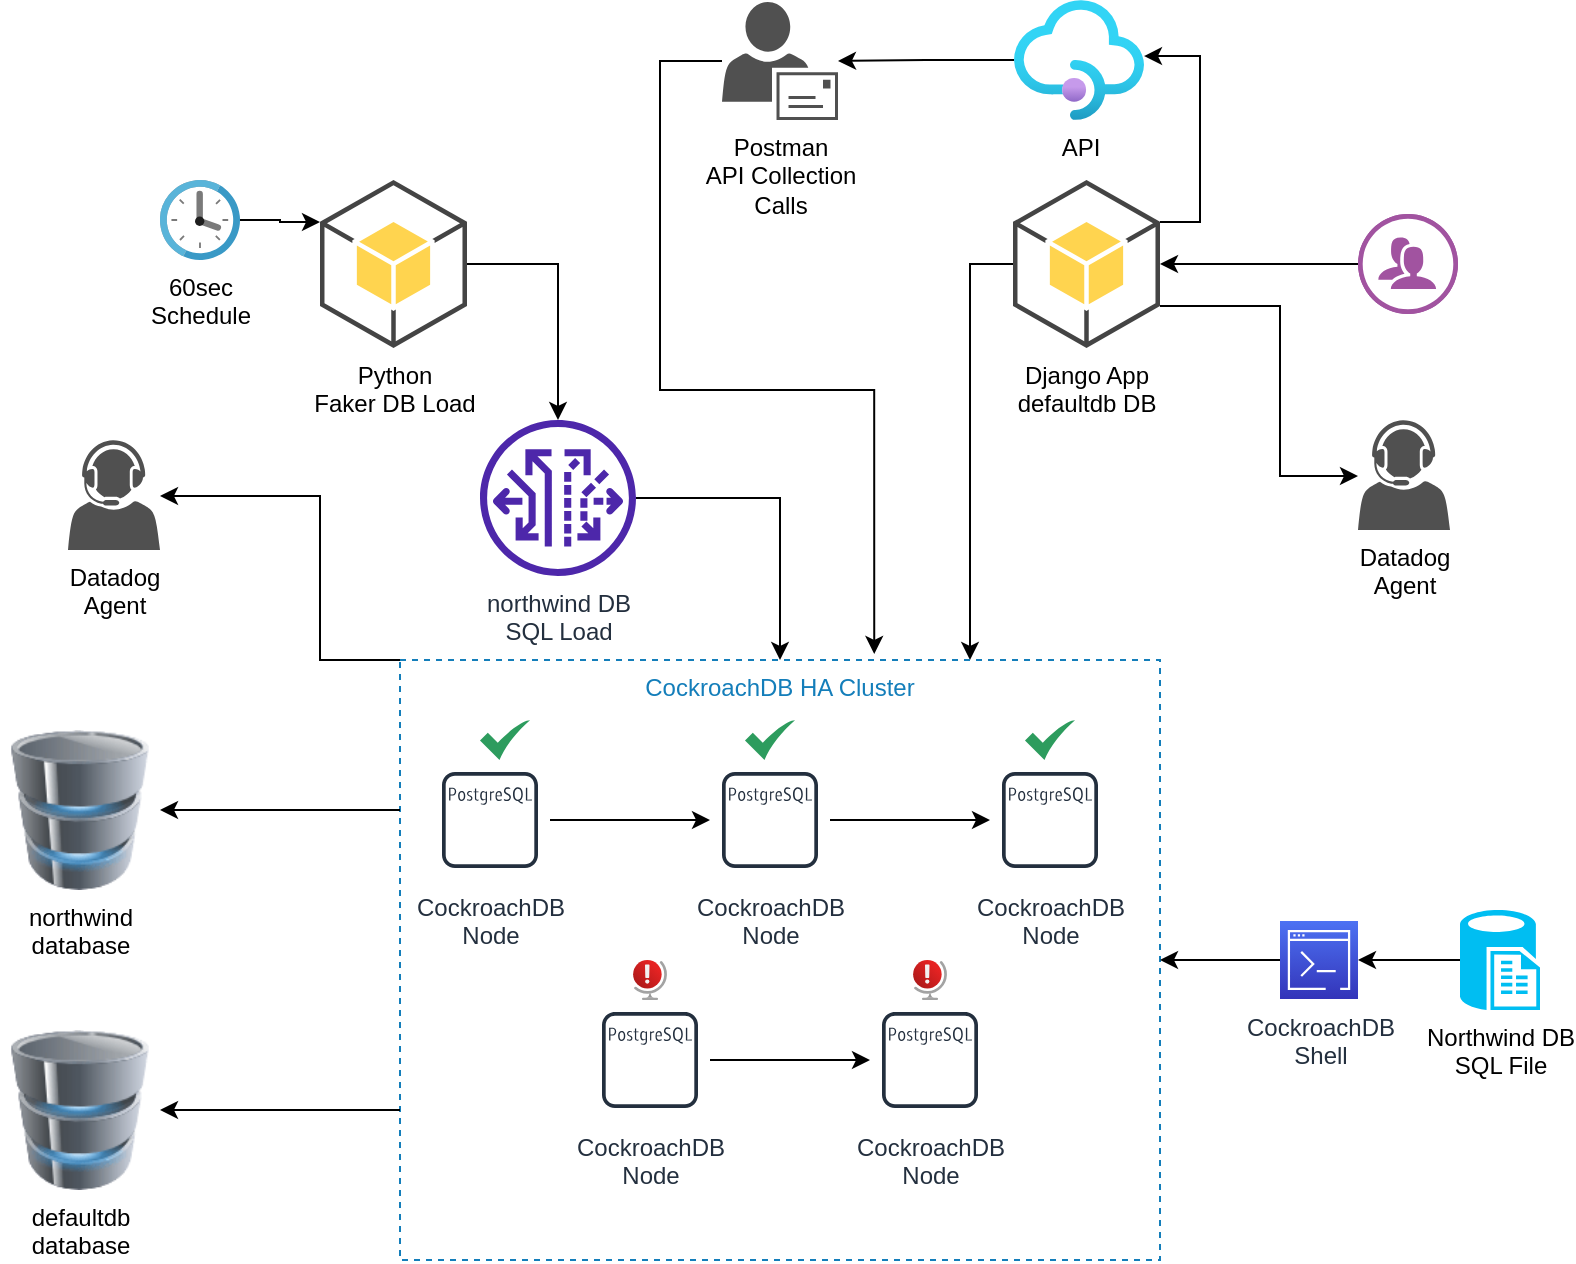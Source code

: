 <mxfile version="16.4.0" type="device"><diagram id="u_MKLi_lzwASH4WHQHvS" name="Page-1"><mxGraphModel dx="1186" dy="672" grid="1" gridSize="10" guides="1" tooltips="1" connect="1" arrows="1" fold="1" page="1" pageScale="1" pageWidth="850" pageHeight="1100" math="0" shadow="0"><root><mxCell id="0"/><mxCell id="1" parent="0"/><mxCell id="8GlYOc3OXljavFnGW_ca-25" style="edgeStyle=orthogonalEdgeStyle;rounded=0;orthogonalLoop=1;jettySize=auto;html=1;" edge="1" parent="1" source="8GlYOc3OXljavFnGW_ca-1" target="8GlYOc3OXljavFnGW_ca-15"><mxGeometry relative="1" as="geometry"/></mxCell><mxCell id="8GlYOc3OXljavFnGW_ca-1" value="Python&lt;br&gt;Faker DB Load" style="outlineConnect=0;dashed=0;verticalLabelPosition=bottom;verticalAlign=top;align=center;html=1;shape=mxgraph.aws3.android;fillColor=#FFD44F;gradientColor=none;" vertex="1" parent="1"><mxGeometry x="210" y="130" width="73.5" height="84" as="geometry"/></mxCell><mxCell id="8GlYOc3OXljavFnGW_ca-35" style="edgeStyle=orthogonalEdgeStyle;rounded=0;orthogonalLoop=1;jettySize=auto;html=1;exitX=0;exitY=0.5;exitDx=0;exitDy=0;exitPerimeter=0;entryX=0.75;entryY=0;entryDx=0;entryDy=0;" edge="1" parent="1" source="8GlYOc3OXljavFnGW_ca-2" target="8GlYOc3OXljavFnGW_ca-16"><mxGeometry relative="1" as="geometry"/></mxCell><mxCell id="8GlYOc3OXljavFnGW_ca-39" style="edgeStyle=orthogonalEdgeStyle;rounded=0;orthogonalLoop=1;jettySize=auto;html=1;exitX=1;exitY=0.75;exitDx=0;exitDy=0;exitPerimeter=0;" edge="1" parent="1" source="8GlYOc3OXljavFnGW_ca-2" target="8GlYOc3OXljavFnGW_ca-38"><mxGeometry relative="1" as="geometry"><Array as="points"><mxPoint x="690" y="193"/><mxPoint x="690" y="278"/></Array></mxGeometry></mxCell><mxCell id="8GlYOc3OXljavFnGW_ca-43" style="edgeStyle=orthogonalEdgeStyle;rounded=0;orthogonalLoop=1;jettySize=auto;html=1;exitX=1;exitY=0.25;exitDx=0;exitDy=0;exitPerimeter=0;entryX=1;entryY=0.467;entryDx=0;entryDy=0;entryPerimeter=0;" edge="1" parent="1" source="8GlYOc3OXljavFnGW_ca-2" target="8GlYOc3OXljavFnGW_ca-42"><mxGeometry relative="1" as="geometry"/></mxCell><mxCell id="8GlYOc3OXljavFnGW_ca-2" value="Django App&lt;br&gt;defaultdb DB" style="outlineConnect=0;dashed=0;verticalLabelPosition=bottom;verticalAlign=top;align=center;html=1;shape=mxgraph.aws3.android;fillColor=#FFD44F;gradientColor=none;" vertex="1" parent="1"><mxGeometry x="556.5" y="130" width="73.5" height="84" as="geometry"/></mxCell><mxCell id="8GlYOc3OXljavFnGW_ca-34" style="edgeStyle=orthogonalEdgeStyle;rounded=0;orthogonalLoop=1;jettySize=auto;html=1;entryX=0.5;entryY=0;entryDx=0;entryDy=0;" edge="1" parent="1" source="8GlYOc3OXljavFnGW_ca-15" target="8GlYOc3OXljavFnGW_ca-16"><mxGeometry relative="1" as="geometry"><Array as="points"><mxPoint x="440" y="289"/></Array></mxGeometry></mxCell><mxCell id="8GlYOc3OXljavFnGW_ca-15" value="northwind DB&lt;br&gt;SQL Load" style="sketch=0;outlineConnect=0;fontColor=#232F3E;gradientColor=none;fillColor=#4D27AA;strokeColor=none;dashed=0;verticalLabelPosition=bottom;verticalAlign=top;align=center;html=1;fontSize=12;fontStyle=0;aspect=fixed;pointerEvents=1;shape=mxgraph.aws4.vpc_traffic_mirroring;" vertex="1" parent="1"><mxGeometry x="290" y="250" width="78" height="78" as="geometry"/></mxCell><mxCell id="8GlYOc3OXljavFnGW_ca-22" value="" style="group" vertex="1" connectable="0" parent="1"><mxGeometry x="250" y="370" width="380" height="300" as="geometry"/></mxCell><mxCell id="8GlYOc3OXljavFnGW_ca-5" value="CockroachDB&lt;br&gt;Node" style="sketch=0;outlineConnect=0;fontColor=#232F3E;gradientColor=none;strokeColor=#232F3E;fillColor=#ffffff;dashed=0;verticalLabelPosition=bottom;verticalAlign=top;align=center;html=1;fontSize=12;fontStyle=0;aspect=fixed;shape=mxgraph.aws4.resourceIcon;resIcon=mxgraph.aws4.postgresql_instance;" vertex="1" parent="8GlYOc3OXljavFnGW_ca-22"><mxGeometry x="15" y="50" width="60" height="60" as="geometry"/></mxCell><mxCell id="8GlYOc3OXljavFnGW_ca-6" value="CockroachDB&lt;br&gt;Node" style="sketch=0;outlineConnect=0;fontColor=#232F3E;gradientColor=none;strokeColor=#232F3E;fillColor=#ffffff;dashed=0;verticalLabelPosition=bottom;verticalAlign=top;align=center;html=1;fontSize=12;fontStyle=0;aspect=fixed;shape=mxgraph.aws4.resourceIcon;resIcon=mxgraph.aws4.postgresql_instance;" vertex="1" parent="8GlYOc3OXljavFnGW_ca-22"><mxGeometry x="155" y="50" width="60" height="60" as="geometry"/></mxCell><mxCell id="8GlYOc3OXljavFnGW_ca-7" value="" style="edgeStyle=orthogonalEdgeStyle;rounded=0;orthogonalLoop=1;jettySize=auto;html=1;" edge="1" parent="8GlYOc3OXljavFnGW_ca-22" source="8GlYOc3OXljavFnGW_ca-5" target="8GlYOc3OXljavFnGW_ca-6"><mxGeometry relative="1" as="geometry"/></mxCell><mxCell id="8GlYOc3OXljavFnGW_ca-8" value="CockroachDB&lt;br&gt;Node" style="sketch=0;outlineConnect=0;fontColor=#232F3E;gradientColor=none;strokeColor=#232F3E;fillColor=#ffffff;dashed=0;verticalLabelPosition=bottom;verticalAlign=top;align=center;html=1;fontSize=12;fontStyle=0;aspect=fixed;shape=mxgraph.aws4.resourceIcon;resIcon=mxgraph.aws4.postgresql_instance;" vertex="1" parent="8GlYOc3OXljavFnGW_ca-22"><mxGeometry x="295" y="50" width="60" height="60" as="geometry"/></mxCell><mxCell id="8GlYOc3OXljavFnGW_ca-9" value="" style="edgeStyle=orthogonalEdgeStyle;rounded=0;orthogonalLoop=1;jettySize=auto;html=1;" edge="1" parent="8GlYOc3OXljavFnGW_ca-22" source="8GlYOc3OXljavFnGW_ca-6" target="8GlYOc3OXljavFnGW_ca-8"><mxGeometry relative="1" as="geometry"/></mxCell><mxCell id="8GlYOc3OXljavFnGW_ca-11" value="CockroachDB&lt;br&gt;Node" style="sketch=0;outlineConnect=0;fontColor=#232F3E;gradientColor=none;strokeColor=#232F3E;fillColor=#ffffff;dashed=0;verticalLabelPosition=bottom;verticalAlign=top;align=center;html=1;fontSize=12;fontStyle=0;aspect=fixed;shape=mxgraph.aws4.resourceIcon;resIcon=mxgraph.aws4.postgresql_instance;" vertex="1" parent="8GlYOc3OXljavFnGW_ca-22"><mxGeometry x="95" y="170" width="60" height="60" as="geometry"/></mxCell><mxCell id="8GlYOc3OXljavFnGW_ca-13" value="CockroachDB&lt;br&gt;Node" style="sketch=0;outlineConnect=0;fontColor=#232F3E;gradientColor=none;strokeColor=#232F3E;fillColor=#ffffff;dashed=0;verticalLabelPosition=bottom;verticalAlign=top;align=center;html=1;fontSize=12;fontStyle=0;aspect=fixed;shape=mxgraph.aws4.resourceIcon;resIcon=mxgraph.aws4.postgresql_instance;" vertex="1" parent="8GlYOc3OXljavFnGW_ca-22"><mxGeometry x="235" y="170" width="60" height="60" as="geometry"/></mxCell><mxCell id="8GlYOc3OXljavFnGW_ca-10" value="" style="edgeStyle=orthogonalEdgeStyle;rounded=0;orthogonalLoop=1;jettySize=auto;html=1;" edge="1" parent="8GlYOc3OXljavFnGW_ca-22" source="8GlYOc3OXljavFnGW_ca-11" target="8GlYOc3OXljavFnGW_ca-13"><mxGeometry relative="1" as="geometry"/></mxCell><mxCell id="8GlYOc3OXljavFnGW_ca-16" value="CockroachDB HA Cluster" style="fillColor=none;strokeColor=#147EBA;dashed=1;verticalAlign=top;fontStyle=0;fontColor=#147EBA;" vertex="1" parent="8GlYOc3OXljavFnGW_ca-22"><mxGeometry width="380" height="300" as="geometry"/></mxCell><mxCell id="8GlYOc3OXljavFnGW_ca-17" value="" style="sketch=0;html=1;aspect=fixed;strokeColor=none;shadow=0;align=center;verticalAlign=top;fillColor=#2D9C5E;shape=mxgraph.gcp2.check" vertex="1" parent="8GlYOc3OXljavFnGW_ca-22"><mxGeometry x="40" y="30" width="25" height="20" as="geometry"/></mxCell><mxCell id="8GlYOc3OXljavFnGW_ca-18" value="" style="sketch=0;html=1;aspect=fixed;strokeColor=none;shadow=0;align=center;verticalAlign=top;fillColor=#2D9C5E;shape=mxgraph.gcp2.check" vertex="1" parent="8GlYOc3OXljavFnGW_ca-22"><mxGeometry x="172.5" y="30" width="25" height="20" as="geometry"/></mxCell><mxCell id="8GlYOc3OXljavFnGW_ca-19" value="" style="sketch=0;html=1;aspect=fixed;strokeColor=none;shadow=0;align=center;verticalAlign=top;fillColor=#2D9C5E;shape=mxgraph.gcp2.check" vertex="1" parent="8GlYOc3OXljavFnGW_ca-22"><mxGeometry x="312.5" y="30" width="25" height="20" as="geometry"/></mxCell><mxCell id="8GlYOc3OXljavFnGW_ca-20" value="" style="aspect=fixed;html=1;points=[];align=center;image;fontSize=12;image=img/lib/azure2/general/Globe_Error.svg;" vertex="1" parent="8GlYOc3OXljavFnGW_ca-22"><mxGeometry x="116.52" y="150" width="16.97" height="20" as="geometry"/></mxCell><mxCell id="8GlYOc3OXljavFnGW_ca-21" value="" style="aspect=fixed;html=1;points=[];align=center;image;fontSize=12;image=img/lib/azure2/general/Globe_Error.svg;" vertex="1" parent="8GlYOc3OXljavFnGW_ca-22"><mxGeometry x="256.52" y="150" width="16.97" height="20" as="geometry"/></mxCell><mxCell id="8GlYOc3OXljavFnGW_ca-24" style="edgeStyle=orthogonalEdgeStyle;rounded=0;orthogonalLoop=1;jettySize=auto;html=1;entryX=0;entryY=0.25;entryDx=0;entryDy=0;entryPerimeter=0;" edge="1" parent="1" source="8GlYOc3OXljavFnGW_ca-23" target="8GlYOc3OXljavFnGW_ca-1"><mxGeometry relative="1" as="geometry"/></mxCell><mxCell id="8GlYOc3OXljavFnGW_ca-23" value="60sec&lt;br&gt;Schedule" style="sketch=0;aspect=fixed;html=1;points=[];align=center;image;fontSize=12;image=img/lib/mscae/Clock.svg;" vertex="1" parent="1"><mxGeometry x="130" y="130" width="40" height="40" as="geometry"/></mxCell><mxCell id="8GlYOc3OXljavFnGW_ca-29" value="" style="edgeStyle=orthogonalEdgeStyle;rounded=0;orthogonalLoop=1;jettySize=auto;html=1;" edge="1" parent="1" source="8GlYOc3OXljavFnGW_ca-26" target="8GlYOc3OXljavFnGW_ca-27"><mxGeometry relative="1" as="geometry"/></mxCell><mxCell id="8GlYOc3OXljavFnGW_ca-26" value="Northwind DB&lt;br&gt;SQL File" style="verticalLabelPosition=bottom;html=1;verticalAlign=top;align=center;strokeColor=none;fillColor=#00BEF2;shape=mxgraph.azure.sql_reporting;" vertex="1" parent="1"><mxGeometry x="780" y="495" width="40" height="50" as="geometry"/></mxCell><mxCell id="8GlYOc3OXljavFnGW_ca-28" value="" style="edgeStyle=orthogonalEdgeStyle;rounded=0;orthogonalLoop=1;jettySize=auto;html=1;" edge="1" parent="1" source="8GlYOc3OXljavFnGW_ca-27" target="8GlYOc3OXljavFnGW_ca-16"><mxGeometry relative="1" as="geometry"/></mxCell><mxCell id="8GlYOc3OXljavFnGW_ca-27" value="CockroachDB&lt;br&gt;Shell" style="sketch=0;points=[[0,0,0],[0.25,0,0],[0.5,0,0],[0.75,0,0],[1,0,0],[0,1,0],[0.25,1,0],[0.5,1,0],[0.75,1,0],[1,1,0],[0,0.25,0],[0,0.5,0],[0,0.75,0],[1,0.25,0],[1,0.5,0],[1,0.75,0]];outlineConnect=0;fontColor=#232F3E;gradientColor=#4D72F3;gradientDirection=north;fillColor=#3334B9;strokeColor=#ffffff;dashed=0;verticalLabelPosition=bottom;verticalAlign=top;align=center;html=1;fontSize=12;fontStyle=0;aspect=fixed;shape=mxgraph.aws4.resourceIcon;resIcon=mxgraph.aws4.command_line_interface;" vertex="1" parent="1"><mxGeometry x="690" y="500.5" width="39" height="39" as="geometry"/></mxCell><mxCell id="8GlYOc3OXljavFnGW_ca-30" value="northwind&lt;br&gt;database" style="image;html=1;image=img/lib/clip_art/computers/Database_128x128.png" vertex="1" parent="1"><mxGeometry x="50" y="405" width="80" height="80" as="geometry"/></mxCell><mxCell id="8GlYOc3OXljavFnGW_ca-31" value="defaultdb&lt;br&gt;database" style="image;html=1;image=img/lib/clip_art/computers/Database_128x128.png" vertex="1" parent="1"><mxGeometry x="50" y="555" width="80" height="80" as="geometry"/></mxCell><mxCell id="8GlYOc3OXljavFnGW_ca-32" style="edgeStyle=orthogonalEdgeStyle;rounded=0;orthogonalLoop=1;jettySize=auto;html=1;exitX=0;exitY=0.25;exitDx=0;exitDy=0;" edge="1" parent="1" source="8GlYOc3OXljavFnGW_ca-16" target="8GlYOc3OXljavFnGW_ca-30"><mxGeometry relative="1" as="geometry"/></mxCell><mxCell id="8GlYOc3OXljavFnGW_ca-33" style="edgeStyle=orthogonalEdgeStyle;rounded=0;orthogonalLoop=1;jettySize=auto;html=1;exitX=0;exitY=0.75;exitDx=0;exitDy=0;" edge="1" parent="1" source="8GlYOc3OXljavFnGW_ca-16" target="8GlYOc3OXljavFnGW_ca-31"><mxGeometry relative="1" as="geometry"/></mxCell><mxCell id="8GlYOc3OXljavFnGW_ca-37" style="edgeStyle=orthogonalEdgeStyle;rounded=0;orthogonalLoop=1;jettySize=auto;html=1;entryX=1;entryY=0.5;entryDx=0;entryDy=0;entryPerimeter=0;" edge="1" parent="1" source="8GlYOc3OXljavFnGW_ca-36" target="8GlYOc3OXljavFnGW_ca-2"><mxGeometry relative="1" as="geometry"/></mxCell><mxCell id="8GlYOc3OXljavFnGW_ca-36" value="" style="verticalLabelPosition=bottom;sketch=0;html=1;fillColor=#A153A0;strokeColor=#ffffff;verticalAlign=top;align=center;points=[[0,0.5,0],[0.125,0.25,0],[0.25,0,0],[0.5,0,0],[0.75,0,0],[0.875,0.25,0],[1,0.5,0],[0.875,0.75,0],[0.75,1,0],[0.5,1,0],[0.125,0.75,0]];pointerEvents=1;shape=mxgraph.cisco_safe.compositeIcon;bgIcon=ellipse;resIcon=mxgraph.cisco_safe.design.users;" vertex="1" parent="1"><mxGeometry x="729" y="147" width="50" height="50" as="geometry"/></mxCell><mxCell id="8GlYOc3OXljavFnGW_ca-38" value="Datadog&lt;br&gt;Agent" style="sketch=0;pointerEvents=1;shadow=0;dashed=0;html=1;strokeColor=none;fillColor=#505050;labelPosition=center;verticalLabelPosition=bottom;verticalAlign=top;outlineConnect=0;align=center;shape=mxgraph.office.users.call_center_agent;" vertex="1" parent="1"><mxGeometry x="729" y="250" width="46" height="55" as="geometry"/></mxCell><mxCell id="8GlYOc3OXljavFnGW_ca-40" value="Datadog&lt;br&gt;Agent" style="sketch=0;pointerEvents=1;shadow=0;dashed=0;html=1;strokeColor=none;fillColor=#505050;labelPosition=center;verticalLabelPosition=bottom;verticalAlign=top;outlineConnect=0;align=center;shape=mxgraph.office.users.call_center_agent;" vertex="1" parent="1"><mxGeometry x="84" y="260" width="46" height="55" as="geometry"/></mxCell><mxCell id="8GlYOc3OXljavFnGW_ca-41" style="edgeStyle=orthogonalEdgeStyle;rounded=0;orthogonalLoop=1;jettySize=auto;html=1;exitX=0;exitY=0;exitDx=0;exitDy=0;" edge="1" parent="1" source="8GlYOc3OXljavFnGW_ca-16" target="8GlYOc3OXljavFnGW_ca-40"><mxGeometry relative="1" as="geometry"><Array as="points"><mxPoint x="210" y="370"/><mxPoint x="210" y="288"/></Array></mxGeometry></mxCell><mxCell id="8GlYOc3OXljavFnGW_ca-47" style="edgeStyle=orthogonalEdgeStyle;rounded=0;orthogonalLoop=1;jettySize=auto;html=1;" edge="1" parent="1" source="8GlYOc3OXljavFnGW_ca-42" target="8GlYOc3OXljavFnGW_ca-44"><mxGeometry relative="1" as="geometry"/></mxCell><mxCell id="8GlYOc3OXljavFnGW_ca-42" value="API" style="aspect=fixed;html=1;points=[];align=center;image;fontSize=12;image=img/lib/azure2/app_services/API_Management_Services.svg;" vertex="1" parent="1"><mxGeometry x="557" y="40" width="65" height="60" as="geometry"/></mxCell><mxCell id="8GlYOc3OXljavFnGW_ca-46" style="edgeStyle=orthogonalEdgeStyle;rounded=0;orthogonalLoop=1;jettySize=auto;html=1;entryX=0.624;entryY=-0.01;entryDx=0;entryDy=0;entryPerimeter=0;" edge="1" parent="1" source="8GlYOc3OXljavFnGW_ca-44" target="8GlYOc3OXljavFnGW_ca-16"><mxGeometry relative="1" as="geometry"><Array as="points"><mxPoint x="380" y="71"/><mxPoint x="380" y="235"/><mxPoint x="487" y="235"/></Array></mxGeometry></mxCell><mxCell id="8GlYOc3OXljavFnGW_ca-44" value="Postman&lt;br&gt;API Collection&lt;br&gt;Calls" style="sketch=0;pointerEvents=1;shadow=0;dashed=0;html=1;strokeColor=none;fillColor=#505050;labelPosition=center;verticalLabelPosition=bottom;verticalAlign=top;outlineConnect=0;align=center;shape=mxgraph.office.users.mail_user;" vertex="1" parent="1"><mxGeometry x="411" y="41" width="58" height="59" as="geometry"/></mxCell></root></mxGraphModel></diagram></mxfile>